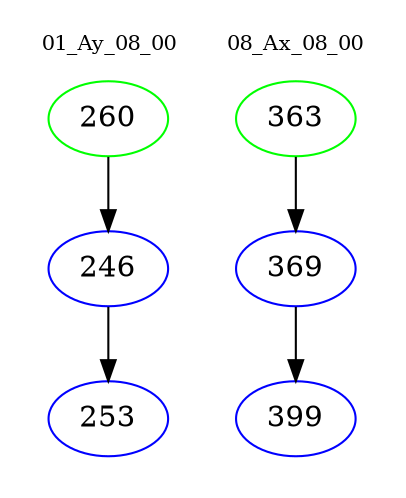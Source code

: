 digraph{
subgraph cluster_0 {
color = white
label = "01_Ay_08_00";
fontsize=10;
T0_260 [label="260", color="green"]
T0_260 -> T0_246 [color="black"]
T0_246 [label="246", color="blue"]
T0_246 -> T0_253 [color="black"]
T0_253 [label="253", color="blue"]
}
subgraph cluster_1 {
color = white
label = "08_Ax_08_00";
fontsize=10;
T1_363 [label="363", color="green"]
T1_363 -> T1_369 [color="black"]
T1_369 [label="369", color="blue"]
T1_369 -> T1_399 [color="black"]
T1_399 [label="399", color="blue"]
}
}
